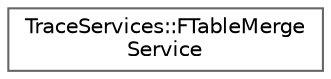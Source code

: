 digraph "Graphical Class Hierarchy"
{
 // INTERACTIVE_SVG=YES
 // LATEX_PDF_SIZE
  bgcolor="transparent";
  edge [fontname=Helvetica,fontsize=10,labelfontname=Helvetica,labelfontsize=10];
  node [fontname=Helvetica,fontsize=10,shape=box,height=0.2,width=0.4];
  rankdir="LR";
  Node0 [id="Node000000",label="TraceServices::FTableMerge\lService",height=0.2,width=0.4,color="grey40", fillcolor="white", style="filled",URL="$d9/de1/classTraceServices_1_1FTableMergeService.html",tooltip=" "];
}
